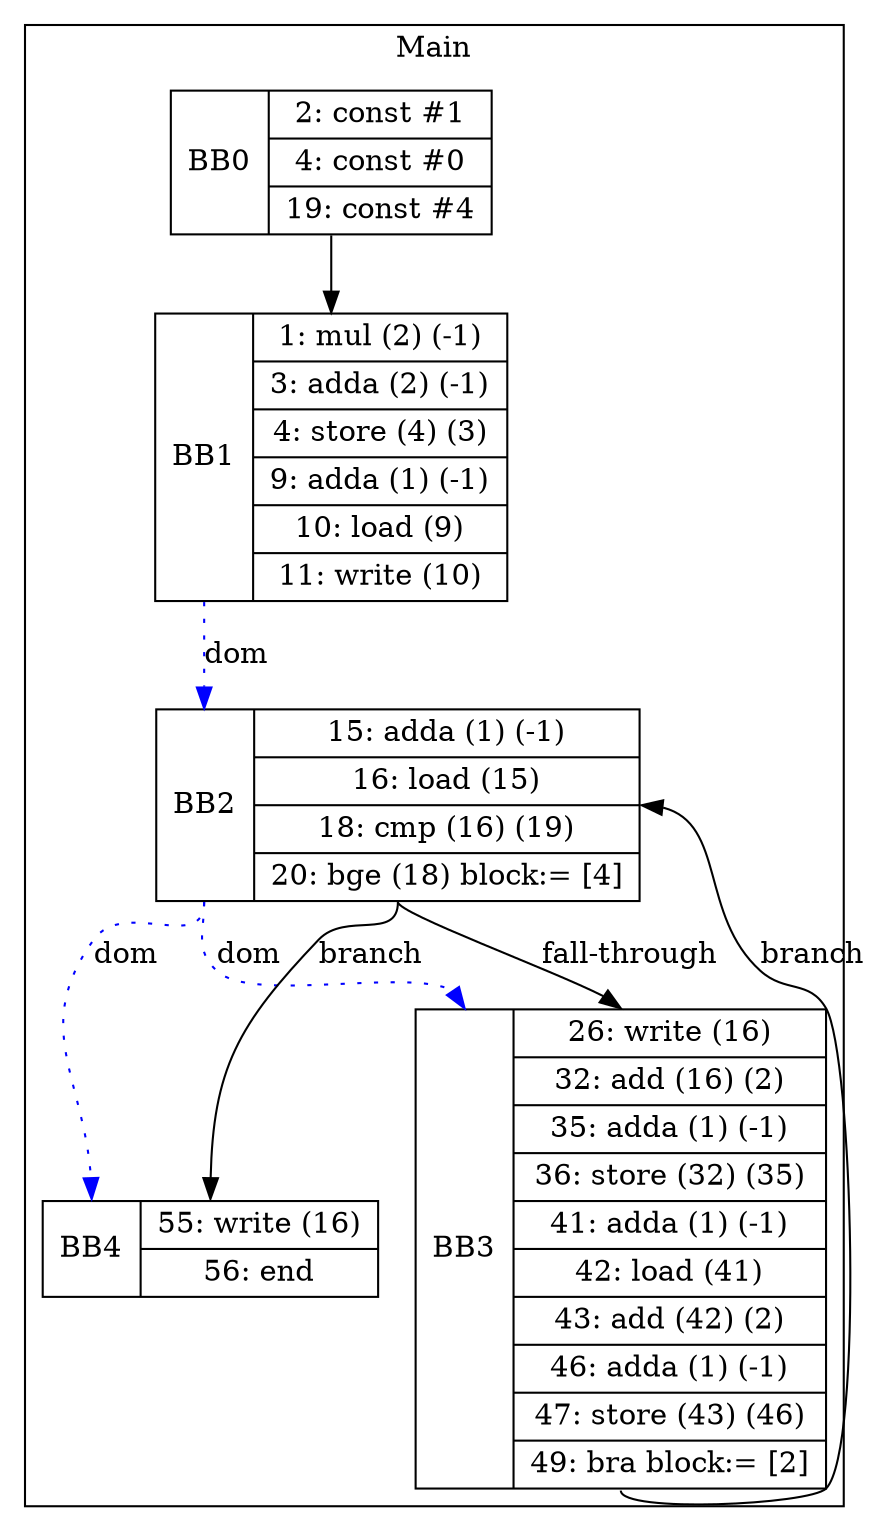 digraph G {
node [shape=record];
subgraph cluster_main{
label = "Main";
BB0 [shape=record, label="<b>BB0|{2: const #1|4: const #0|19: const #4}"];
BB1 [shape=record, label="<b>BB1|{1: mul (2) (-1)|3: adda (2) (-1)|4: store (4) (3)|9: adda (1) (-1)|10: load (9)|11: write (10)}"];
BB2 [shape=record, label="<b>BB2|{15: adda (1) (-1)|16: load (15)|18: cmp (16) (19)|20: bge (18) block:= [4]}"];
BB3 [shape=record, label="<b>BB3|{26: write (16)|32: add (16) (2)|35: adda (1) (-1)|36: store (32) (35)|41: adda (1) (-1)|42: load (41)|43: add (42) (2)|46: adda (1) (-1)|47: store (43) (46)|49: bra block:= [2]}"];
BB4 [shape=record, label="<b>BB4|{55: write (16)|56: end}"];
}
BB0:s -> BB1:n ;
BB2:b -> BB3:b [color=blue, style=dotted, label="dom"];
BB2:b -> BB4:b [color=blue, style=dotted, label="dom"];
BB1:b -> BB2:b [color=blue, style=dotted, label="dom"];
BB2:s -> BB4:n [label="branch"];
BB3:s -> BB2:e [label="branch"];
BB2:s -> BB3:n [label="fall-through"];
}
